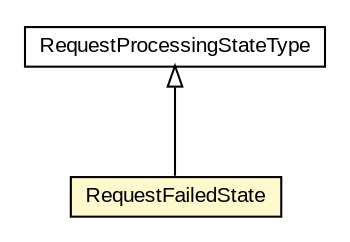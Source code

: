 #!/usr/local/bin/dot
#
# Class diagram 
# Generated by UMLGraph version R5_6-24-gf6e263 (http://www.umlgraph.org/)
#

digraph G {
	edge [fontname="arial",fontsize=10,labelfontname="arial",labelfontsize=10];
	node [fontname="arial",fontsize=10,shape=plaintext];
	nodesep=0.25;
	ranksep=0.5;
	// org.oasis_open.docs.wsdm.mows_2.RequestProcessingStateType
	c323102 [label=<<table title="org.oasis_open.docs.wsdm.mows_2.RequestProcessingStateType" border="0" cellborder="1" cellspacing="0" cellpadding="2" port="p" href="./RequestProcessingStateType.html">
		<tr><td><table border="0" cellspacing="0" cellpadding="1">
<tr><td align="center" balign="center"> RequestProcessingStateType </td></tr>
		</table></td></tr>
		</table>>, URL="./RequestProcessingStateType.html", fontname="arial", fontcolor="black", fontsize=10.0];
	// org.oasis_open.docs.wsdm.mows_2.RequestFailedState
	c323106 [label=<<table title="org.oasis_open.docs.wsdm.mows_2.RequestFailedState" border="0" cellborder="1" cellspacing="0" cellpadding="2" port="p" bgcolor="lemonChiffon" href="./RequestFailedState.html">
		<tr><td><table border="0" cellspacing="0" cellpadding="1">
<tr><td align="center" balign="center"> RequestFailedState </td></tr>
		</table></td></tr>
		</table>>, URL="./RequestFailedState.html", fontname="arial", fontcolor="black", fontsize=10.0];
	//org.oasis_open.docs.wsdm.mows_2.RequestFailedState extends org.oasis_open.docs.wsdm.mows_2.RequestProcessingStateType
	c323102:p -> c323106:p [dir=back,arrowtail=empty];
}


